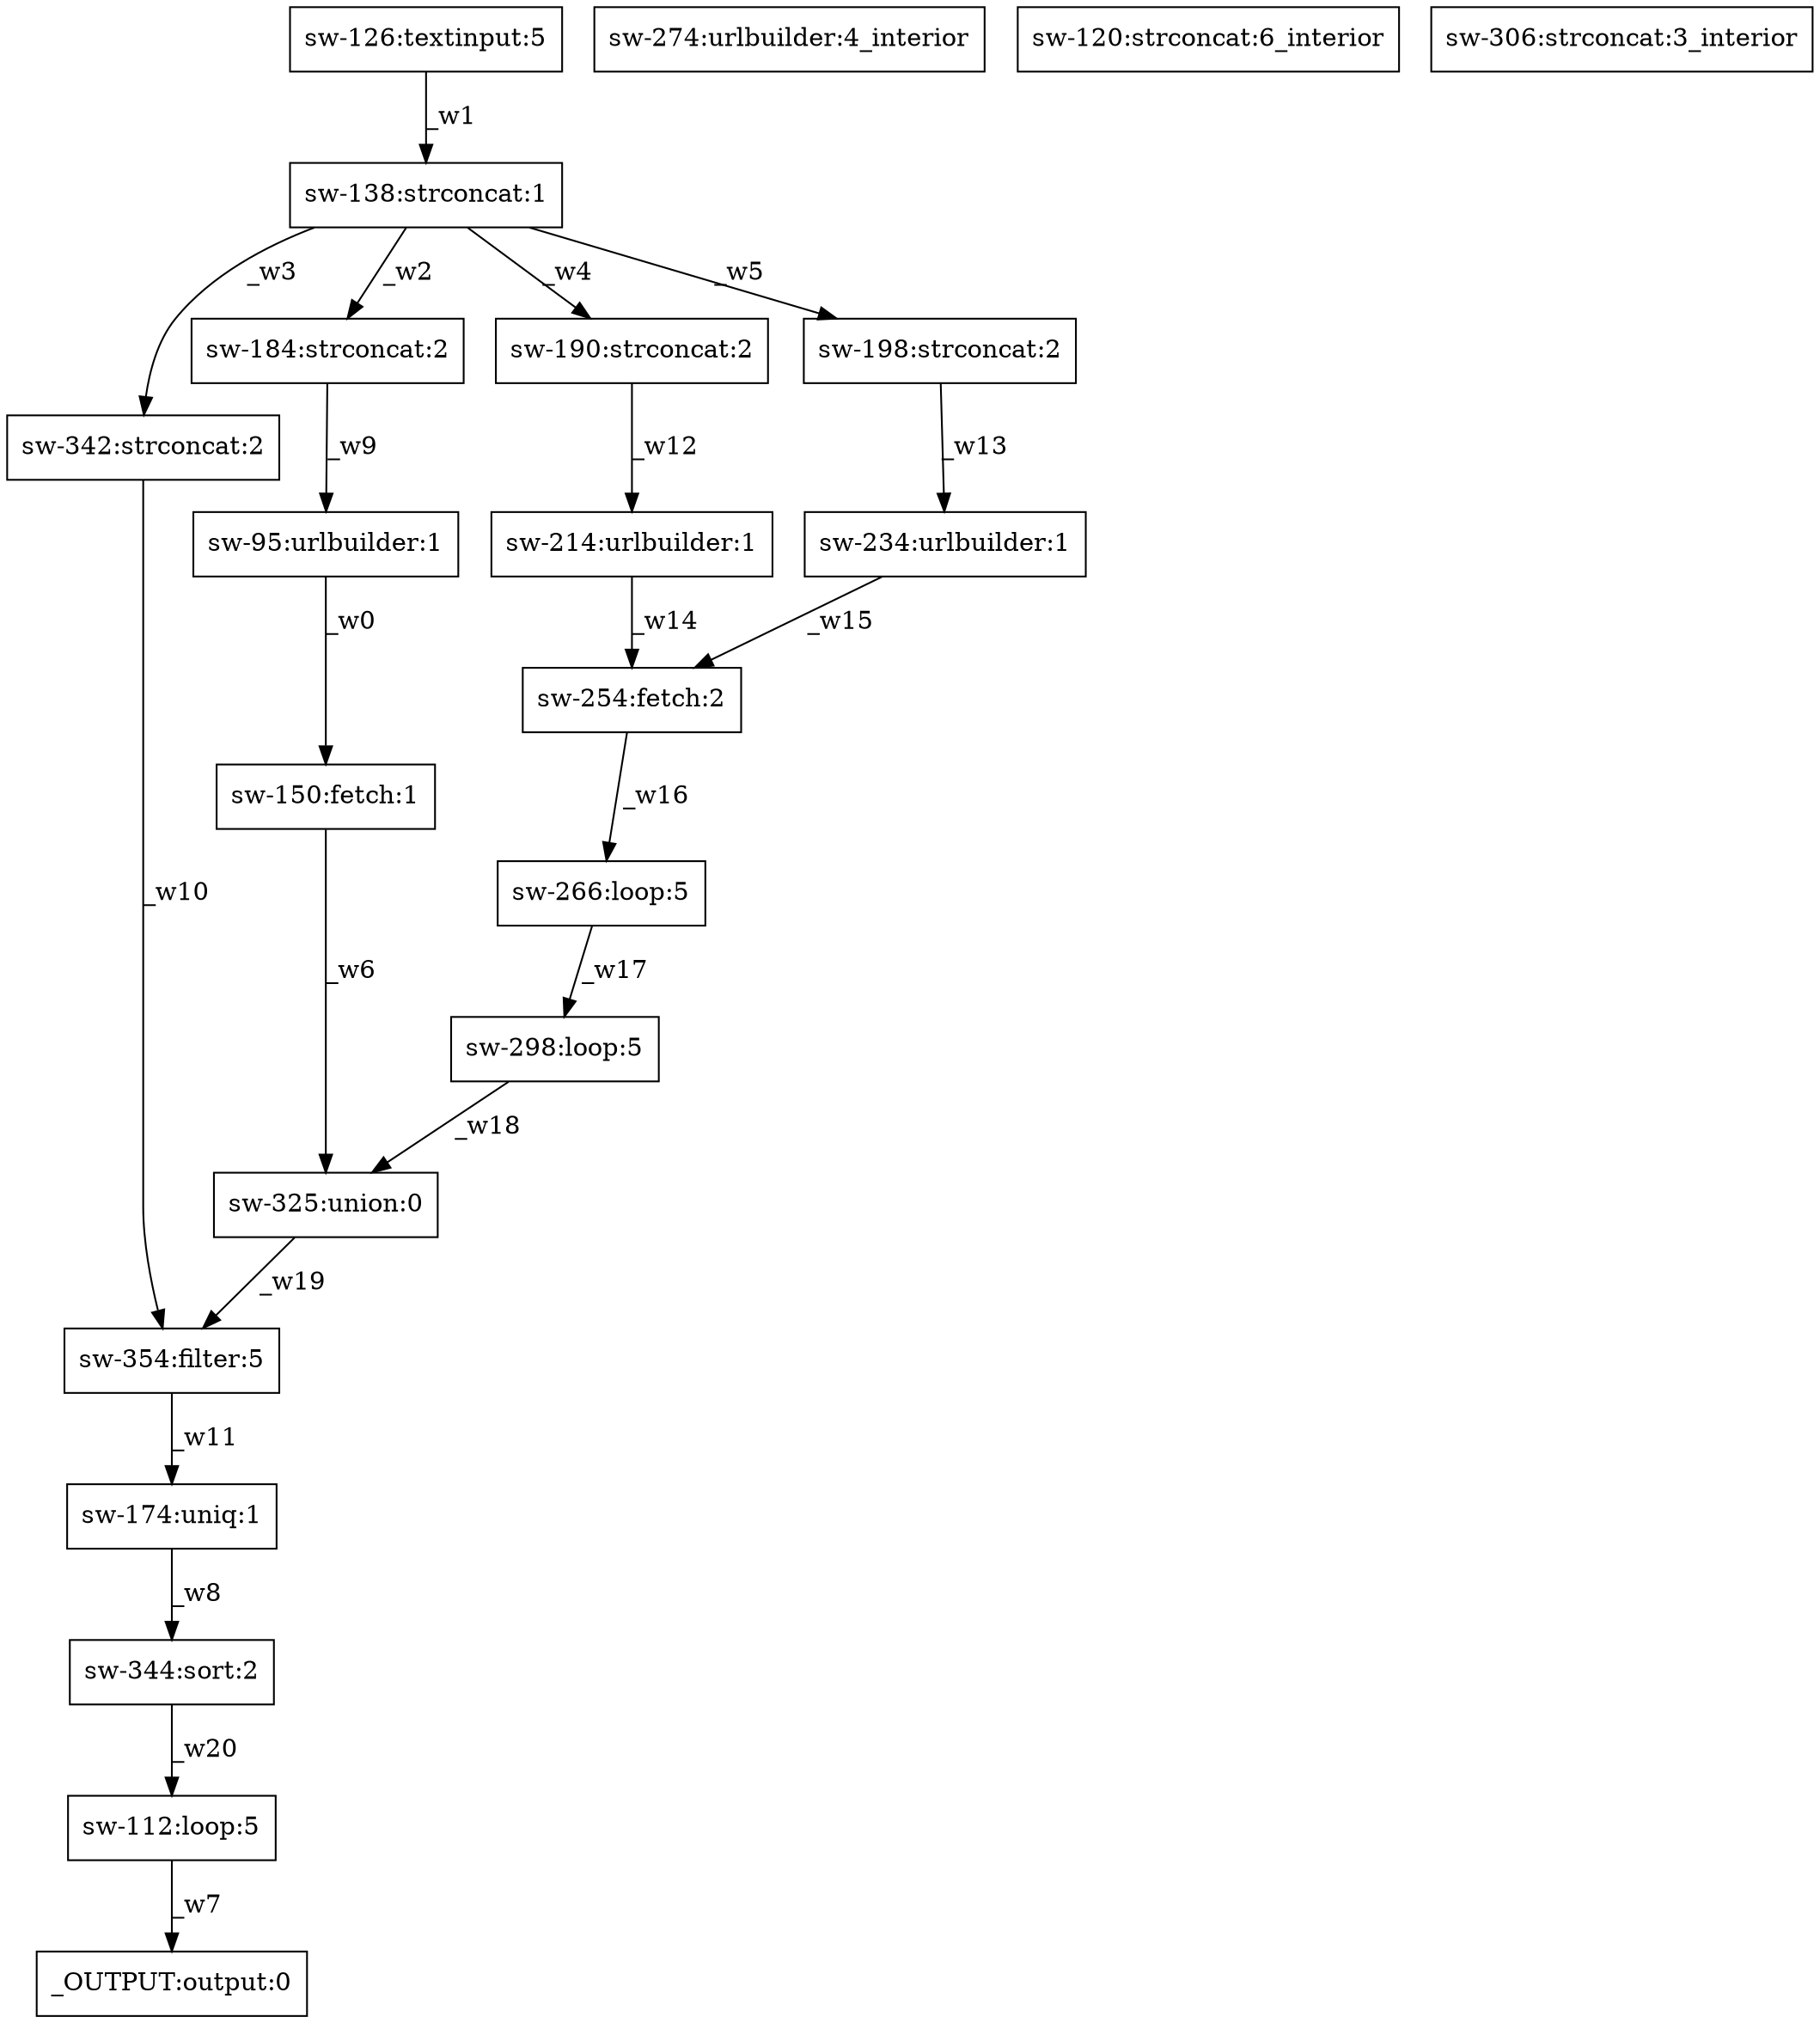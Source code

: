digraph test1 { node [shape=box] "sw-126" [label="sw-126:textinput:5"];"_OUTPUT" [label="_OUTPUT:output:0"];"sw-190" [label="sw-190:strconcat:2"];"sw-214" [label="sw-214:urlbuilder:1"];"sw-298" [label="sw-298:loop:5"];"sw-342" [label="sw-342:strconcat:2"];"sw-274" [label="sw-274:urlbuilder:4_interior"];"sw-266" [label="sw-266:loop:5"];"sw-325" [label="sw-325:union:0"];"sw-112" [label="sw-112:loop:5"];"sw-234" [label="sw-234:urlbuilder:1"];"sw-138" [label="sw-138:strconcat:1"];"sw-174" [label="sw-174:uniq:1"];"sw-184" [label="sw-184:strconcat:2"];"sw-150" [label="sw-150:fetch:1"];"sw-344" [label="sw-344:sort:2"];"sw-120" [label="sw-120:strconcat:6_interior"];"sw-306" [label="sw-306:strconcat:3_interior"];"sw-95" [label="sw-95:urlbuilder:1"];"sw-354" [label="sw-354:filter:5"];"sw-254" [label="sw-254:fetch:2"];"sw-198" [label="sw-198:strconcat:2"];"sw-95" -> "sw-150" [label="_w0"];"sw-126" -> "sw-138" [label="_w1"];"sw-138" -> "sw-184" [label="_w2"];"sw-138" -> "sw-342" [label="_w3"];"sw-138" -> "sw-190" [label="_w4"];"sw-138" -> "sw-198" [label="_w5"];"sw-150" -> "sw-325" [label="_w6"];"sw-112" -> "_OUTPUT" [label="_w7"];"sw-174" -> "sw-344" [label="_w8"];"sw-184" -> "sw-95" [label="_w9"];"sw-342" -> "sw-354" [label="_w10"];"sw-354" -> "sw-174" [label="_w11"];"sw-190" -> "sw-214" [label="_w12"];"sw-198" -> "sw-234" [label="_w13"];"sw-214" -> "sw-254" [label="_w14"];"sw-234" -> "sw-254" [label="_w15"];"sw-254" -> "sw-266" [label="_w16"];"sw-266" -> "sw-298" [label="_w17"];"sw-298" -> "sw-325" [label="_w18"];"sw-325" -> "sw-354" [label="_w19"];"sw-344" -> "sw-112" [label="_w20"];}